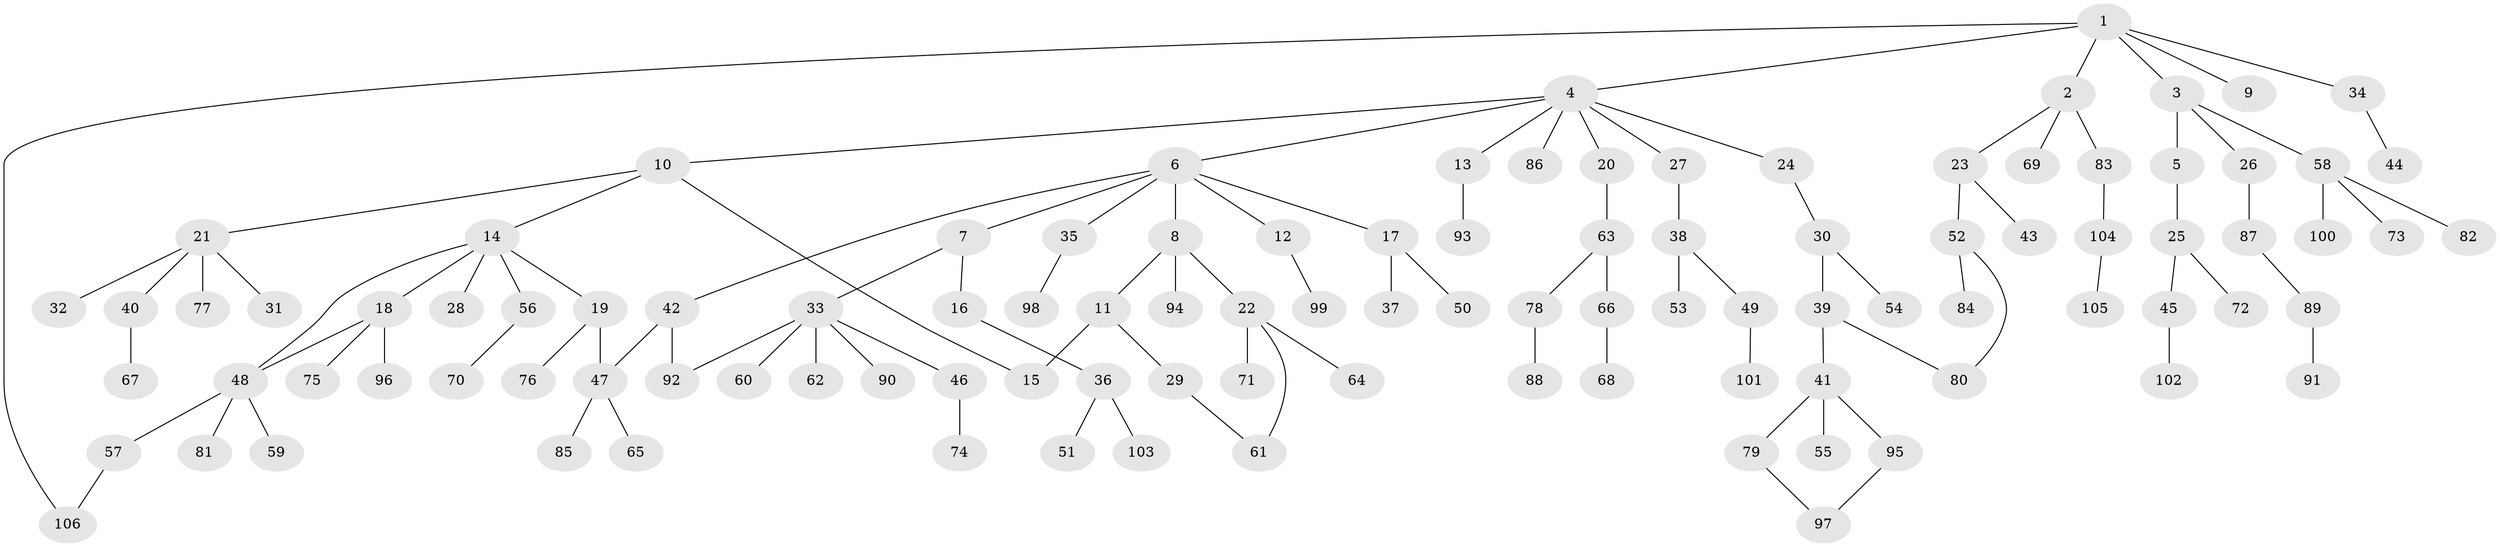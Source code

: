 // Generated by graph-tools (version 1.1) at 2025/49/03/09/25 03:49:23]
// undirected, 106 vertices, 113 edges
graph export_dot {
graph [start="1"]
  node [color=gray90,style=filled];
  1;
  2;
  3;
  4;
  5;
  6;
  7;
  8;
  9;
  10;
  11;
  12;
  13;
  14;
  15;
  16;
  17;
  18;
  19;
  20;
  21;
  22;
  23;
  24;
  25;
  26;
  27;
  28;
  29;
  30;
  31;
  32;
  33;
  34;
  35;
  36;
  37;
  38;
  39;
  40;
  41;
  42;
  43;
  44;
  45;
  46;
  47;
  48;
  49;
  50;
  51;
  52;
  53;
  54;
  55;
  56;
  57;
  58;
  59;
  60;
  61;
  62;
  63;
  64;
  65;
  66;
  67;
  68;
  69;
  70;
  71;
  72;
  73;
  74;
  75;
  76;
  77;
  78;
  79;
  80;
  81;
  82;
  83;
  84;
  85;
  86;
  87;
  88;
  89;
  90;
  91;
  92;
  93;
  94;
  95;
  96;
  97;
  98;
  99;
  100;
  101;
  102;
  103;
  104;
  105;
  106;
  1 -- 2;
  1 -- 3;
  1 -- 4;
  1 -- 9;
  1 -- 34;
  1 -- 106;
  2 -- 23;
  2 -- 69;
  2 -- 83;
  3 -- 5;
  3 -- 26;
  3 -- 58;
  4 -- 6;
  4 -- 10;
  4 -- 13;
  4 -- 20;
  4 -- 24;
  4 -- 27;
  4 -- 86;
  5 -- 25;
  6 -- 7;
  6 -- 8;
  6 -- 12;
  6 -- 17;
  6 -- 35;
  6 -- 42;
  7 -- 16;
  7 -- 33;
  8 -- 11;
  8 -- 22;
  8 -- 94;
  10 -- 14;
  10 -- 15;
  10 -- 21;
  11 -- 29;
  11 -- 15;
  12 -- 99;
  13 -- 93;
  14 -- 18;
  14 -- 19;
  14 -- 28;
  14 -- 56;
  14 -- 48;
  16 -- 36;
  17 -- 37;
  17 -- 50;
  18 -- 48;
  18 -- 75;
  18 -- 96;
  19 -- 47;
  19 -- 76;
  20 -- 63;
  21 -- 31;
  21 -- 32;
  21 -- 40;
  21 -- 77;
  22 -- 61;
  22 -- 64;
  22 -- 71;
  23 -- 43;
  23 -- 52;
  24 -- 30;
  25 -- 45;
  25 -- 72;
  26 -- 87;
  27 -- 38;
  29 -- 61;
  30 -- 39;
  30 -- 54;
  33 -- 46;
  33 -- 60;
  33 -- 62;
  33 -- 90;
  33 -- 92;
  34 -- 44;
  35 -- 98;
  36 -- 51;
  36 -- 103;
  38 -- 49;
  38 -- 53;
  39 -- 41;
  39 -- 80;
  40 -- 67;
  41 -- 55;
  41 -- 79;
  41 -- 95;
  42 -- 92;
  42 -- 47;
  45 -- 102;
  46 -- 74;
  47 -- 65;
  47 -- 85;
  48 -- 57;
  48 -- 59;
  48 -- 81;
  49 -- 101;
  52 -- 84;
  52 -- 80;
  56 -- 70;
  57 -- 106;
  58 -- 73;
  58 -- 82;
  58 -- 100;
  63 -- 66;
  63 -- 78;
  66 -- 68;
  78 -- 88;
  79 -- 97;
  83 -- 104;
  87 -- 89;
  89 -- 91;
  95 -- 97;
  104 -- 105;
}
